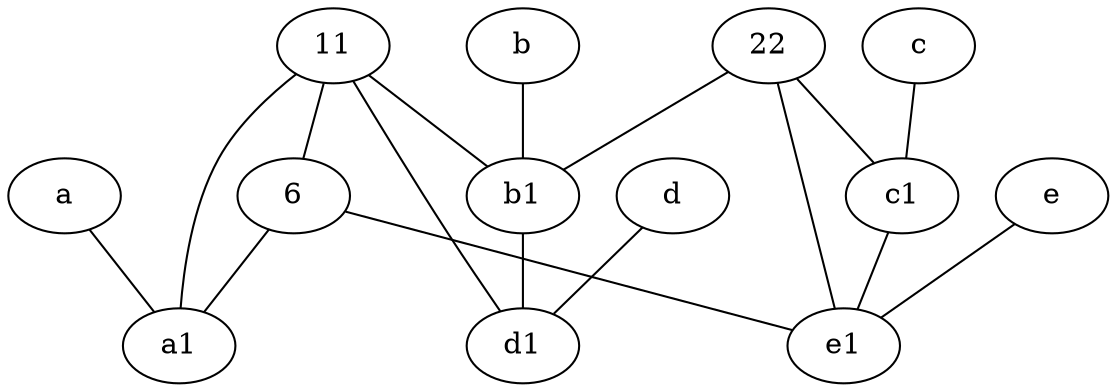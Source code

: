 graph {
	node [labelfontsize=50]
	11 [labelfontsize=50]
	6 [labelfontsize=50]
	b1 [labelfontsize=50 pos="9,4!"]
	a1 [labelfontsize=50 pos="8,3!"]
	c [labelfontsize=50 pos="4.5,2!"]
	a [labelfontsize=50 pos="8,2!"]
	d1 [labelfontsize=50 pos="3,5!"]
	e1 [labelfontsize=50 pos="7,7!"]
	c1 [labelfontsize=50 pos="4.5,3!"]
	e [labelfontsize=50 pos="7,9!"]
	b [labelfontsize=50 pos="10,4!"]
	d [labelfontsize=50 pos="2,5!"]
	22 [labelfontsize=50]
	6 -- e1
	b -- b1
	22 -- b1
	22 -- e1
	c1 -- e1
	11 -- d1
	d -- d1
	e -- e1
	22 -- c1
	a -- a1
	11 -- a1
	c -- c1
	b1 -- d1
	11 -- b1
	6 -- a1
	11 -- 6
}
